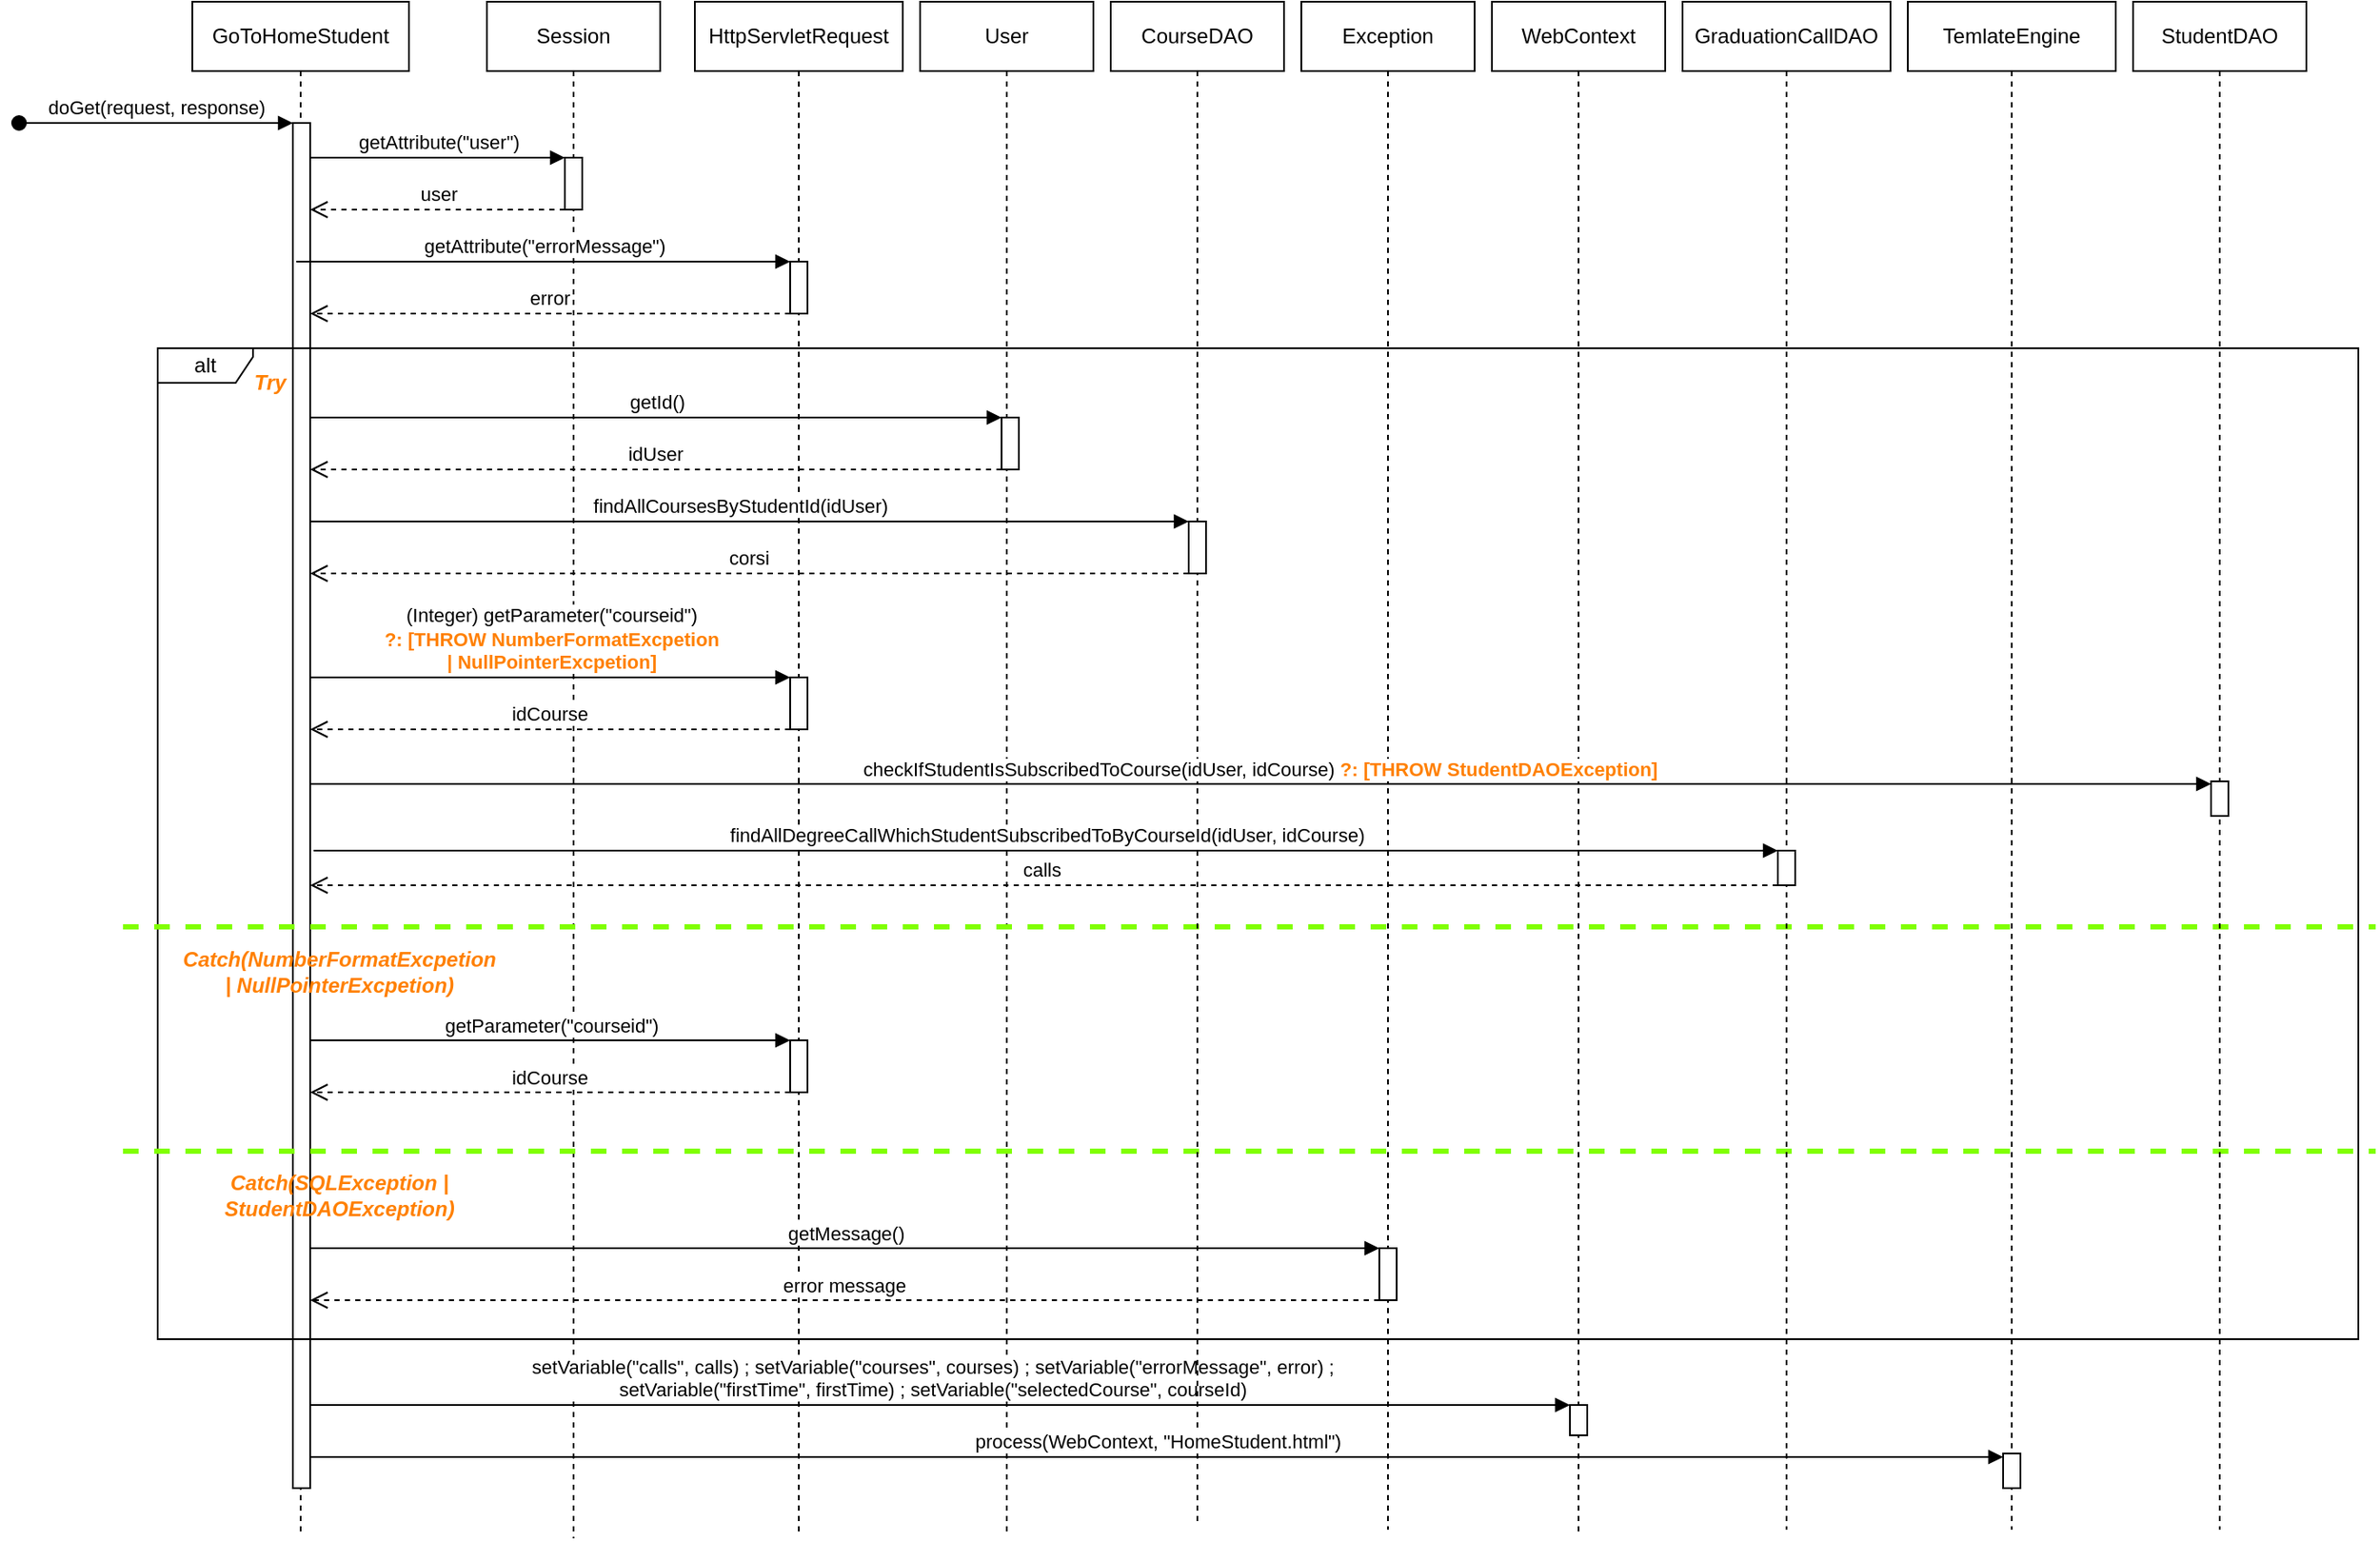 <mxfile version="21.3.8" type="device">
  <diagram name="Page-1" id="2YBvvXClWsGukQMizWep">
    <mxGraphModel dx="1434" dy="707" grid="1" gridSize="10" guides="1" tooltips="1" connect="1" arrows="1" fold="1" page="1" pageScale="1" pageWidth="850" pageHeight="1100" math="0" shadow="0">
      <root>
        <mxCell id="0" />
        <mxCell id="1" parent="0" />
        <mxCell id="QtM01S5Ga8NZVR_nePAH-88" value="WebContext" style="shape=umlLifeline;perimeter=lifelinePerimeter;whiteSpace=wrap;html=1;container=0;dropTarget=0;collapsible=0;recursiveResize=0;outlineConnect=0;portConstraint=eastwest;newEdgeStyle={&quot;edgeStyle&quot;:&quot;elbowEdgeStyle&quot;,&quot;elbow&quot;:&quot;vertical&quot;,&quot;curved&quot;:0,&quot;rounded&quot;:0};" parent="1" vertex="1">
          <mxGeometry x="1040" y="210" width="100" height="883" as="geometry" />
        </mxCell>
        <mxCell id="QtM01S5Ga8NZVR_nePAH-75" value="" style="html=1;points=[];perimeter=orthogonalPerimeter;outlineConnect=0;targetShapes=umlLifeline;portConstraint=eastwest;newEdgeStyle={&quot;edgeStyle&quot;:&quot;elbowEdgeStyle&quot;,&quot;elbow&quot;:&quot;vertical&quot;,&quot;curved&quot;:0,&quot;rounded&quot;:0};" parent="QtM01S5Ga8NZVR_nePAH-88" vertex="1">
          <mxGeometry x="45" y="810" width="10" height="17.5" as="geometry" />
        </mxCell>
        <mxCell id="QtM01S5Ga8NZVR_nePAH-86" value="Exception" style="shape=umlLifeline;perimeter=lifelinePerimeter;whiteSpace=wrap;html=1;container=0;dropTarget=0;collapsible=0;recursiveResize=0;outlineConnect=0;portConstraint=eastwest;newEdgeStyle={&quot;edgeStyle&quot;:&quot;elbowEdgeStyle&quot;,&quot;elbow&quot;:&quot;vertical&quot;,&quot;curved&quot;:0,&quot;rounded&quot;:0};" parent="1" vertex="1">
          <mxGeometry x="930" y="210" width="100" height="882" as="geometry" />
        </mxCell>
        <mxCell id="QtM01S5Ga8NZVR_nePAH-48" value="GoToHomeStudent" style="shape=umlLifeline;perimeter=lifelinePerimeter;whiteSpace=wrap;html=1;container=0;dropTarget=0;collapsible=0;recursiveResize=0;outlineConnect=0;portConstraint=eastwest;newEdgeStyle={&quot;edgeStyle&quot;:&quot;elbowEdgeStyle&quot;,&quot;elbow&quot;:&quot;vertical&quot;,&quot;curved&quot;:0,&quot;rounded&quot;:0};" parent="1" vertex="1">
          <mxGeometry x="290" y="210" width="125" height="883" as="geometry" />
        </mxCell>
        <mxCell id="QtM01S5Ga8NZVR_nePAH-49" value="doGet(request, response)" style="html=1;verticalAlign=bottom;startArrow=oval;endArrow=block;startSize=8;edgeStyle=elbowEdgeStyle;elbow=vertical;curved=0;rounded=0;" parent="QtM01S5Ga8NZVR_nePAH-48" target="QtM01S5Ga8NZVR_nePAH-50" edge="1">
          <mxGeometry relative="1" as="geometry">
            <mxPoint x="-100" y="70" as="sourcePoint" />
            <mxPoint x="45" y="70" as="targetPoint" />
          </mxGeometry>
        </mxCell>
        <mxCell id="QtM01S5Ga8NZVR_nePAH-50" value="" style="html=1;points=[];perimeter=orthogonalPerimeter;outlineConnect=0;targetShapes=umlLifeline;portConstraint=eastwest;newEdgeStyle={&quot;edgeStyle&quot;:&quot;elbowEdgeStyle&quot;,&quot;elbow&quot;:&quot;vertical&quot;,&quot;curved&quot;:0,&quot;rounded&quot;:0};" parent="QtM01S5Ga8NZVR_nePAH-48" vertex="1">
          <mxGeometry x="58" y="70" width="10" height="788" as="geometry" />
        </mxCell>
        <mxCell id="QtM01S5Ga8NZVR_nePAH-51" value="Session" style="shape=umlLifeline;perimeter=lifelinePerimeter;whiteSpace=wrap;html=1;container=0;dropTarget=0;collapsible=0;recursiveResize=0;outlineConnect=0;portConstraint=eastwest;newEdgeStyle={&quot;edgeStyle&quot;:&quot;elbowEdgeStyle&quot;,&quot;elbow&quot;:&quot;vertical&quot;,&quot;curved&quot;:0,&quot;rounded&quot;:0};" parent="1" vertex="1">
          <mxGeometry x="460" y="210" width="100" height="887" as="geometry" />
        </mxCell>
        <mxCell id="QtM01S5Ga8NZVR_nePAH-52" value="" style="html=1;points=[];perimeter=orthogonalPerimeter;outlineConnect=0;targetShapes=umlLifeline;portConstraint=eastwest;newEdgeStyle={&quot;edgeStyle&quot;:&quot;elbowEdgeStyle&quot;,&quot;elbow&quot;:&quot;vertical&quot;,&quot;curved&quot;:0,&quot;rounded&quot;:0};" parent="QtM01S5Ga8NZVR_nePAH-51" vertex="1">
          <mxGeometry x="45" y="90" width="10" height="30" as="geometry" />
        </mxCell>
        <mxCell id="QtM01S5Ga8NZVR_nePAH-53" value="getAttribute(&quot;user&quot;)" style="html=1;verticalAlign=bottom;endArrow=block;edgeStyle=elbowEdgeStyle;elbow=vertical;curved=0;rounded=0;" parent="QtM01S5Ga8NZVR_nePAH-51" target="QtM01S5Ga8NZVR_nePAH-52" edge="1">
          <mxGeometry relative="1" as="geometry">
            <mxPoint x="-102" y="90" as="sourcePoint" />
            <Array as="points">
              <mxPoint x="-40" y="90" />
              <mxPoint x="-60" y="100" />
              <mxPoint x="-40" y="90" />
            </Array>
            <mxPoint x="70" y="90" as="targetPoint" />
          </mxGeometry>
        </mxCell>
        <mxCell id="QtM01S5Ga8NZVR_nePAH-54" value="user" style="html=1;verticalAlign=bottom;endArrow=open;dashed=1;endSize=8;edgeStyle=elbowEdgeStyle;elbow=vertical;curved=0;rounded=0;" parent="QtM01S5Ga8NZVR_nePAH-51" source="QtM01S5Ga8NZVR_nePAH-52" edge="1">
          <mxGeometry x="0.003" relative="1" as="geometry">
            <mxPoint x="-102" y="120" as="targetPoint" />
            <Array as="points">
              <mxPoint x="33" y="120" />
              <mxPoint x="-22" y="120" />
            </Array>
            <mxPoint x="48" y="120" as="sourcePoint" />
            <mxPoint as="offset" />
          </mxGeometry>
        </mxCell>
        <mxCell id="QtM01S5Ga8NZVR_nePAH-55" value="alt" style="shape=umlFrame;whiteSpace=wrap;html=1;pointerEvents=0;width=55;height=20;" parent="1" vertex="1">
          <mxGeometry x="270" y="410" width="1270" height="572" as="geometry" />
        </mxCell>
        <mxCell id="QtM01S5Ga8NZVR_nePAH-56" value="Try" style="text;html=1;align=center;verticalAlign=middle;whiteSpace=wrap;rounded=0;fontStyle=3;fontColor=#FF8000;" parent="1" vertex="1">
          <mxGeometry x="260" y="420" width="150" height="20" as="geometry" />
        </mxCell>
        <mxCell id="QtM01S5Ga8NZVR_nePAH-57" value="getId()" style="html=1;verticalAlign=bottom;endArrow=block;edgeStyle=elbowEdgeStyle;elbow=vertical;curved=0;rounded=0;" parent="1" source="QtM01S5Ga8NZVR_nePAH-50" target="QtM01S5Ga8NZVR_nePAH-62" edge="1">
          <mxGeometry relative="1" as="geometry">
            <mxPoint x="360" y="450" as="sourcePoint" />
            <Array as="points">
              <mxPoint x="422" y="450" />
              <mxPoint x="402" y="460" />
              <mxPoint x="422" y="450" />
            </Array>
            <mxPoint x="507" y="450" as="targetPoint" />
          </mxGeometry>
        </mxCell>
        <mxCell id="QtM01S5Ga8NZVR_nePAH-58" value="HttpServletRequest" style="shape=umlLifeline;perimeter=lifelinePerimeter;whiteSpace=wrap;html=1;container=0;dropTarget=0;collapsible=0;recursiveResize=0;outlineConnect=0;portConstraint=eastwest;newEdgeStyle={&quot;edgeStyle&quot;:&quot;elbowEdgeStyle&quot;,&quot;elbow&quot;:&quot;vertical&quot;,&quot;curved&quot;:0,&quot;rounded&quot;:0};" parent="1" vertex="1">
          <mxGeometry x="580" y="210" width="120" height="883" as="geometry" />
        </mxCell>
        <mxCell id="QtM01S5Ga8NZVR_nePAH-59" value="" style="html=1;points=[];perimeter=orthogonalPerimeter;outlineConnect=0;targetShapes=umlLifeline;portConstraint=eastwest;newEdgeStyle={&quot;edgeStyle&quot;:&quot;elbowEdgeStyle&quot;,&quot;elbow&quot;:&quot;vertical&quot;,&quot;curved&quot;:0,&quot;rounded&quot;:0};" parent="QtM01S5Ga8NZVR_nePAH-58" vertex="1">
          <mxGeometry x="55" y="150" width="10" height="30" as="geometry" />
        </mxCell>
        <mxCell id="QtM01S5Ga8NZVR_nePAH-60" value="" style="html=1;points=[];perimeter=orthogonalPerimeter;outlineConnect=0;targetShapes=umlLifeline;portConstraint=eastwest;newEdgeStyle={&quot;edgeStyle&quot;:&quot;elbowEdgeStyle&quot;,&quot;elbow&quot;:&quot;vertical&quot;,&quot;curved&quot;:0,&quot;rounded&quot;:0};" parent="QtM01S5Ga8NZVR_nePAH-58" vertex="1">
          <mxGeometry x="55" y="390" width="10" height="30" as="geometry" />
        </mxCell>
        <mxCell id="QtM01S5Ga8NZVR_nePAH-61" value="User" style="shape=umlLifeline;perimeter=lifelinePerimeter;whiteSpace=wrap;html=1;container=0;dropTarget=0;collapsible=0;recursiveResize=0;outlineConnect=0;portConstraint=eastwest;newEdgeStyle={&quot;edgeStyle&quot;:&quot;elbowEdgeStyle&quot;,&quot;elbow&quot;:&quot;vertical&quot;,&quot;curved&quot;:0,&quot;rounded&quot;:0};" parent="1" vertex="1">
          <mxGeometry x="710" y="210" width="100" height="883.5" as="geometry" />
        </mxCell>
        <mxCell id="QtM01S5Ga8NZVR_nePAH-62" value="" style="html=1;points=[];perimeter=orthogonalPerimeter;outlineConnect=0;targetShapes=umlLifeline;portConstraint=eastwest;newEdgeStyle={&quot;edgeStyle&quot;:&quot;elbowEdgeStyle&quot;,&quot;elbow&quot;:&quot;vertical&quot;,&quot;curved&quot;:0,&quot;rounded&quot;:0};" parent="QtM01S5Ga8NZVR_nePAH-61" vertex="1">
          <mxGeometry x="47" y="240" width="10" height="30" as="geometry" />
        </mxCell>
        <mxCell id="QtM01S5Ga8NZVR_nePAH-63" value="findAllCoursesByStudentId(idUser)" style="html=1;verticalAlign=bottom;endArrow=block;edgeStyle=elbowEdgeStyle;elbow=vertical;curved=0;rounded=0;" parent="QtM01S5Ga8NZVR_nePAH-61" target="QtM01S5Ga8NZVR_nePAH-80" edge="1">
          <mxGeometry relative="1" as="geometry">
            <mxPoint x="-352" y="289" as="sourcePoint" />
            <Array as="points">
              <mxPoint x="-150" y="300" />
              <mxPoint x="-288" y="289" />
              <mxPoint x="-308" y="299" />
              <mxPoint x="-288" y="289" />
            </Array>
            <mxPoint x="-203" y="289" as="targetPoint" />
          </mxGeometry>
        </mxCell>
        <mxCell id="QtM01S5Ga8NZVR_nePAH-64" value="corsi" style="html=1;verticalAlign=bottom;endArrow=open;dashed=1;endSize=8;edgeStyle=elbowEdgeStyle;elbow=vertical;curved=0;rounded=0;" parent="QtM01S5Ga8NZVR_nePAH-61" source="QtM01S5Ga8NZVR_nePAH-80" edge="1">
          <mxGeometry x="0.003" relative="1" as="geometry">
            <mxPoint x="-352" y="330" as="targetPoint" />
            <Array as="points">
              <mxPoint x="-160" y="330" />
              <mxPoint x="45" y="319" />
              <mxPoint x="-10" y="319" />
            </Array>
            <mxPoint x="60" y="319" as="sourcePoint" />
            <mxPoint as="offset" />
          </mxGeometry>
        </mxCell>
        <mxCell id="QtM01S5Ga8NZVR_nePAH-65" value="" style="html=1;points=[];perimeter=orthogonalPerimeter;outlineConnect=0;targetShapes=umlLifeline;portConstraint=eastwest;newEdgeStyle={&quot;edgeStyle&quot;:&quot;elbowEdgeStyle&quot;,&quot;elbow&quot;:&quot;vertical&quot;,&quot;curved&quot;:0,&quot;rounded&quot;:0};" parent="QtM01S5Ga8NZVR_nePAH-61" vertex="1">
          <mxGeometry x="-75" y="599.5" width="10" height="30" as="geometry" />
        </mxCell>
        <mxCell id="QtM01S5Ga8NZVR_nePAH-66" value="getParameter(&quot;courseid&quot;)" style="html=1;verticalAlign=bottom;endArrow=block;edgeStyle=elbowEdgeStyle;elbow=vertical;curved=0;rounded=0;" parent="QtM01S5Ga8NZVR_nePAH-61" target="QtM01S5Ga8NZVR_nePAH-65" edge="1">
          <mxGeometry relative="1" as="geometry">
            <mxPoint x="-352" y="599.5" as="sourcePoint" />
            <Array as="points">
              <mxPoint x="-288" y="599.5" />
              <mxPoint x="-308" y="609.5" />
              <mxPoint x="-288" y="599.5" />
            </Array>
            <mxPoint x="-203" y="599.5" as="targetPoint" />
          </mxGeometry>
        </mxCell>
        <mxCell id="QtM01S5Ga8NZVR_nePAH-67" value="idCourse" style="html=1;verticalAlign=bottom;endArrow=open;dashed=1;endSize=8;edgeStyle=elbowEdgeStyle;elbow=vertical;curved=0;rounded=0;" parent="QtM01S5Ga8NZVR_nePAH-61" source="QtM01S5Ga8NZVR_nePAH-65" edge="1">
          <mxGeometry x="0.003" relative="1" as="geometry">
            <mxPoint x="-352" y="629.5" as="targetPoint" />
            <Array as="points">
              <mxPoint x="-95" y="629.5" />
              <mxPoint x="-150" y="629.5" />
            </Array>
            <mxPoint x="-83" y="629.5" as="sourcePoint" />
            <mxPoint as="offset" />
          </mxGeometry>
        </mxCell>
        <mxCell id="QtM01S5Ga8NZVR_nePAH-68" value="" style="line;strokeWidth=3;fillColor=none;align=left;verticalAlign=middle;spacingTop=-1;spacingLeft=3;spacingRight=3;rotatable=0;labelPosition=right;points=[];portConstraint=eastwest;strokeColor=#80FF00;dashed=1;fontStyle=1" parent="QtM01S5Ga8NZVR_nePAH-61" vertex="1">
          <mxGeometry x="-460" y="530" width="1300" height="8" as="geometry" />
        </mxCell>
        <mxCell id="QtM01S5Ga8NZVR_nePAH-69" value="Catch(NumberFormatExcpetion | NullPointerExcpetion)" style="text;html=1;align=center;verticalAlign=middle;whiteSpace=wrap;rounded=0;fontStyle=3;fontColor=#FF8000;" parent="QtM01S5Ga8NZVR_nePAH-61" vertex="1">
          <mxGeometry x="-410" y="549.5" width="150" height="20" as="geometry" />
        </mxCell>
        <mxCell id="QtM01S5Ga8NZVR_nePAH-70" value="" style="line;strokeWidth=3;align=left;verticalAlign=middle;spacingTop=-1;spacingLeft=3;spacingRight=3;rotatable=0;labelPosition=right;points=[];portConstraint=eastwest;dashed=1;strokeColor=#80FF00;" parent="QtM01S5Ga8NZVR_nePAH-61" vertex="1">
          <mxGeometry x="-460" y="659.5" width="1300" height="8" as="geometry" />
        </mxCell>
        <mxCell id="QtM01S5Ga8NZVR_nePAH-71" value="Catch(SQLException | StudentDAOException)" style="text;html=1;align=center;verticalAlign=middle;whiteSpace=wrap;rounded=0;fontStyle=3;fontColor=#FF8000;" parent="QtM01S5Ga8NZVR_nePAH-61" vertex="1">
          <mxGeometry x="-410" y="679" width="150" height="20" as="geometry" />
        </mxCell>
        <mxCell id="QtM01S5Ga8NZVR_nePAH-72" value="" style="html=1;points=[];perimeter=orthogonalPerimeter;outlineConnect=0;targetShapes=umlLifeline;portConstraint=eastwest;newEdgeStyle={&quot;edgeStyle&quot;:&quot;elbowEdgeStyle&quot;,&quot;elbow&quot;:&quot;vertical&quot;,&quot;curved&quot;:0,&quot;rounded&quot;:0};" parent="QtM01S5Ga8NZVR_nePAH-61" vertex="1">
          <mxGeometry x="265" y="719.5" width="10" height="30" as="geometry" />
        </mxCell>
        <mxCell id="QtM01S5Ga8NZVR_nePAH-73" value="getMessage()" style="html=1;verticalAlign=bottom;endArrow=block;edgeStyle=elbowEdgeStyle;elbow=vertical;curved=0;rounded=0;" parent="QtM01S5Ga8NZVR_nePAH-61" target="QtM01S5Ga8NZVR_nePAH-72" edge="1">
          <mxGeometry relative="1" as="geometry">
            <mxPoint x="-352" y="719.5" as="sourcePoint" />
            <Array as="points">
              <mxPoint x="110" y="719.5" />
              <mxPoint x="80" y="729.5" />
              <mxPoint x="-140" y="740.5" />
              <mxPoint x="-278" y="729.5" />
              <mxPoint x="-298" y="739.5" />
              <mxPoint x="-278" y="729.5" />
            </Array>
            <mxPoint x="165" y="740.5" as="targetPoint" />
          </mxGeometry>
        </mxCell>
        <mxCell id="QtM01S5Ga8NZVR_nePAH-74" value="error message" style="html=1;verticalAlign=bottom;endArrow=open;dashed=1;endSize=8;edgeStyle=elbowEdgeStyle;elbow=vertical;curved=0;rounded=0;" parent="QtM01S5Ga8NZVR_nePAH-61" source="QtM01S5Ga8NZVR_nePAH-72" edge="1">
          <mxGeometry x="0.003" relative="1" as="geometry">
            <mxPoint x="-352" y="749.5" as="targetPoint" />
            <Array as="points">
              <mxPoint x="-48" y="749.5" />
              <mxPoint x="157" y="738.5" />
              <mxPoint x="102" y="738.5" />
            </Array>
            <mxPoint x="267" y="749.5" as="sourcePoint" />
            <mxPoint as="offset" />
          </mxGeometry>
        </mxCell>
        <mxCell id="QtM01S5Ga8NZVR_nePAH-76" value="setVariable(&quot;calls&quot;, calls) ; setVariable(&quot;courses&quot;, courses) ; setVariable(&quot;errorMessage&quot;, error) ; &lt;br&gt;setVariable(&quot;firstTime&quot;, firstTime) ; setVariable(&quot;selectedCourse&quot;, courseId)" style="html=1;verticalAlign=bottom;endArrow=block;edgeStyle=elbowEdgeStyle;elbow=vertical;curved=0;rounded=0;" parent="QtM01S5Ga8NZVR_nePAH-61" target="QtM01S5Ga8NZVR_nePAH-75" edge="1">
          <mxGeometry relative="1" as="geometry">
            <mxPoint x="-352" y="799.5" as="sourcePoint" />
            <Array as="points">
              <mxPoint x="300" y="810" />
              <mxPoint x="70" y="799.5" />
              <mxPoint x="112" y="789.5" />
              <mxPoint x="82" y="799.5" />
              <mxPoint x="-138" y="810.5" />
              <mxPoint x="-276" y="799.5" />
              <mxPoint x="-296" y="809.5" />
              <mxPoint x="-276" y="799.5" />
            </Array>
            <mxPoint x="267" y="789.5" as="targetPoint" />
          </mxGeometry>
        </mxCell>
        <mxCell id="QtM01S5Ga8NZVR_nePAH-77" value="getAttribute(&quot;errorMessage&quot;)" style="html=1;verticalAlign=bottom;endArrow=block;edgeStyle=elbowEdgeStyle;elbow=vertical;curved=0;rounded=0;" parent="1" target="QtM01S5Ga8NZVR_nePAH-59" edge="1">
          <mxGeometry relative="1" as="geometry">
            <mxPoint x="350" y="360" as="sourcePoint" />
            <Array as="points">
              <mxPoint x="422" y="360" />
              <mxPoint x="402" y="370" />
              <mxPoint x="422" y="360" />
            </Array>
            <mxPoint x="507" y="360" as="targetPoint" />
          </mxGeometry>
        </mxCell>
        <mxCell id="QtM01S5Ga8NZVR_nePAH-78" value="error" style="html=1;verticalAlign=bottom;endArrow=open;dashed=1;endSize=8;edgeStyle=elbowEdgeStyle;elbow=vertical;curved=0;rounded=0;" parent="1" source="QtM01S5Ga8NZVR_nePAH-59" target="QtM01S5Ga8NZVR_nePAH-50" edge="1">
          <mxGeometry x="0.003" relative="1" as="geometry">
            <mxPoint x="480" y="390" as="targetPoint" />
            <Array as="points">
              <mxPoint x="615" y="390" />
              <mxPoint x="560" y="390" />
            </Array>
            <mxPoint x="627" y="390" as="sourcePoint" />
            <mxPoint as="offset" />
          </mxGeometry>
        </mxCell>
        <mxCell id="QtM01S5Ga8NZVR_nePAH-79" value="CourseDAO" style="shape=umlLifeline;perimeter=lifelinePerimeter;whiteSpace=wrap;html=1;container=0;dropTarget=0;collapsible=0;recursiveResize=0;outlineConnect=0;portConstraint=eastwest;newEdgeStyle={&quot;edgeStyle&quot;:&quot;elbowEdgeStyle&quot;,&quot;elbow&quot;:&quot;vertical&quot;,&quot;curved&quot;:0,&quot;rounded&quot;:0};" parent="1" vertex="1">
          <mxGeometry x="820" y="210" width="100" height="880" as="geometry" />
        </mxCell>
        <mxCell id="QtM01S5Ga8NZVR_nePAH-80" value="" style="html=1;points=[];perimeter=orthogonalPerimeter;outlineConnect=0;targetShapes=umlLifeline;portConstraint=eastwest;newEdgeStyle={&quot;edgeStyle&quot;:&quot;elbowEdgeStyle&quot;,&quot;elbow&quot;:&quot;vertical&quot;,&quot;curved&quot;:0,&quot;rounded&quot;:0};" parent="QtM01S5Ga8NZVR_nePAH-79" vertex="1">
          <mxGeometry x="45" y="300" width="10" height="30" as="geometry" />
        </mxCell>
        <mxCell id="QtM01S5Ga8NZVR_nePAH-82" value="idUser" style="html=1;verticalAlign=bottom;endArrow=open;dashed=1;endSize=8;edgeStyle=elbowEdgeStyle;elbow=vertical;curved=0;rounded=0;" parent="1" source="QtM01S5Ga8NZVR_nePAH-62" target="QtM01S5Ga8NZVR_nePAH-50" edge="1">
          <mxGeometry x="0.003" relative="1" as="geometry">
            <mxPoint x="620" y="480" as="targetPoint" />
            <Array as="points">
              <mxPoint x="755" y="480" />
              <mxPoint x="700" y="480" />
            </Array>
            <mxPoint x="770" y="480" as="sourcePoint" />
            <mxPoint as="offset" />
          </mxGeometry>
        </mxCell>
        <mxCell id="QtM01S5Ga8NZVR_nePAH-83" value="(Integer) getParameter(&quot;courseid&quot;) &lt;br&gt;&lt;b&gt;&lt;font color=&quot;#ff8000&quot;&gt;?: [THROW NumberFormatExcpetion &lt;br&gt;| NullPointerExcpetion]&lt;/font&gt;&lt;/b&gt;" style="html=1;verticalAlign=bottom;endArrow=block;edgeStyle=elbowEdgeStyle;elbow=vertical;curved=0;rounded=0;" parent="1" target="QtM01S5Ga8NZVR_nePAH-60" edge="1">
          <mxGeometry relative="1" as="geometry">
            <mxPoint x="358" y="600" as="sourcePoint" />
            <Array as="points">
              <mxPoint x="422" y="600" />
              <mxPoint x="402" y="610" />
              <mxPoint x="422" y="600" />
            </Array>
            <mxPoint x="507" y="600" as="targetPoint" />
          </mxGeometry>
        </mxCell>
        <mxCell id="QtM01S5Ga8NZVR_nePAH-84" value="idCourse" style="html=1;verticalAlign=bottom;endArrow=open;dashed=1;endSize=8;edgeStyle=elbowEdgeStyle;elbow=vertical;curved=0;rounded=0;" parent="1" source="QtM01S5Ga8NZVR_nePAH-60" edge="1">
          <mxGeometry x="0.003" relative="1" as="geometry">
            <mxPoint x="358" y="630" as="targetPoint" />
            <Array as="points">
              <mxPoint x="615" y="630" />
              <mxPoint x="560" y="630" />
            </Array>
            <mxPoint x="627" y="630" as="sourcePoint" />
            <mxPoint as="offset" />
          </mxGeometry>
        </mxCell>
        <mxCell id="QtM01S5Ga8NZVR_nePAH-85" value="checkIfStudentIsSubscribedToCourse(idUser, idCourse) &lt;b&gt;&lt;font color=&quot;#ff8000&quot;&gt;?: [THROW StudentDAOException]&lt;/font&gt;&lt;/b&gt;" style="html=1;verticalAlign=bottom;endArrow=block;edgeStyle=elbowEdgeStyle;elbow=vertical;curved=0;rounded=0;" parent="1" target="QtM01S5Ga8NZVR_nePAH-81" edge="1">
          <mxGeometry x="-0.001" relative="1" as="geometry">
            <mxPoint x="358" y="661.5" as="sourcePoint" />
            <Array as="points">
              <mxPoint x="562" y="661.5" />
              <mxPoint x="424" y="650.5" />
              <mxPoint x="404" y="660.5" />
              <mxPoint x="424" y="650.5" />
            </Array>
            <mxPoint x="867" y="661.5" as="targetPoint" />
            <mxPoint as="offset" />
          </mxGeometry>
        </mxCell>
        <mxCell id="QtM01S5Ga8NZVR_nePAH-87" value="calls" style="html=1;verticalAlign=bottom;endArrow=open;dashed=1;endSize=8;edgeStyle=elbowEdgeStyle;elbow=vertical;curved=0;rounded=0;" parent="1" source="QtM01S5Ga8NZVR_nePAH-90" target="QtM01S5Ga8NZVR_nePAH-50" edge="1">
          <mxGeometry x="0.003" relative="1" as="geometry">
            <mxPoint x="690" y="720" as="targetPoint" />
            <Array as="points">
              <mxPoint x="882" y="720" />
              <mxPoint x="1087" y="709" />
              <mxPoint x="1032" y="709" />
            </Array>
            <mxPoint x="1197" y="720" as="sourcePoint" />
            <mxPoint as="offset" />
          </mxGeometry>
        </mxCell>
        <mxCell id="QtM01S5Ga8NZVR_nePAH-89" value="GraduationCallDAO" style="shape=umlLifeline;perimeter=lifelinePerimeter;whiteSpace=wrap;html=1;container=0;dropTarget=0;collapsible=0;recursiveResize=0;outlineConnect=0;portConstraint=eastwest;newEdgeStyle={&quot;edgeStyle&quot;:&quot;elbowEdgeStyle&quot;,&quot;elbow&quot;:&quot;vertical&quot;,&quot;curved&quot;:0,&quot;rounded&quot;:0};" parent="1" vertex="1">
          <mxGeometry x="1150" y="210" width="120" height="882" as="geometry" />
        </mxCell>
        <mxCell id="QtM01S5Ga8NZVR_nePAH-90" value="" style="html=1;points=[];perimeter=orthogonalPerimeter;outlineConnect=0;targetShapes=umlLifeline;portConstraint=eastwest;newEdgeStyle={&quot;edgeStyle&quot;:&quot;elbowEdgeStyle&quot;,&quot;elbow&quot;:&quot;vertical&quot;,&quot;curved&quot;:0,&quot;rounded&quot;:0};" parent="QtM01S5Ga8NZVR_nePAH-89" vertex="1">
          <mxGeometry x="55" y="490" width="10" height="20" as="geometry" />
        </mxCell>
        <mxCell id="QtM01S5Ga8NZVR_nePAH-91" value="findAllDegreeCallWhichStudentSubscribedToByCourseId(idUser, idCourse)" style="html=1;verticalAlign=bottom;endArrow=block;edgeStyle=elbowEdgeStyle;elbow=vertical;curved=0;rounded=0;" parent="1" target="QtM01S5Ga8NZVR_nePAH-90" edge="1">
          <mxGeometry relative="1" as="geometry">
            <mxPoint x="360" y="700" as="sourcePoint" />
            <Array as="points">
              <mxPoint x="940" y="700" />
              <mxPoint x="564" y="690" />
              <mxPoint x="426" y="679" />
              <mxPoint x="406" y="689" />
              <mxPoint x="426" y="679" />
            </Array>
            <mxPoint x="867" y="690.5" as="targetPoint" />
          </mxGeometry>
        </mxCell>
        <mxCell id="QtM01S5Ga8NZVR_nePAH-92" value="process(WebContext, &quot;HomeStudent.html&quot;)" style="html=1;verticalAlign=bottom;endArrow=block;edgeStyle=elbowEdgeStyle;elbow=vertical;curved=0;rounded=0;" parent="1" source="QtM01S5Ga8NZVR_nePAH-50" target="QtM01S5Ga8NZVR_nePAH-94" edge="1">
          <mxGeometry x="0.001" relative="1" as="geometry">
            <mxPoint x="360" y="1046.0" as="sourcePoint" />
            <Array as="points">
              <mxPoint x="1260" y="1050" />
              <mxPoint x="782" y="1046" />
              <mxPoint x="824" y="1036" />
              <mxPoint x="794" y="1046" />
              <mxPoint x="574" y="1057" />
              <mxPoint x="436" y="1046" />
              <mxPoint x="416" y="1056" />
              <mxPoint x="436" y="1046" />
            </Array>
            <mxPoint x="1087" y="1046.5" as="targetPoint" />
            <mxPoint as="offset" />
          </mxGeometry>
        </mxCell>
        <mxCell id="QtM01S5Ga8NZVR_nePAH-93" value="TemlateEngine" style="shape=umlLifeline;perimeter=lifelinePerimeter;whiteSpace=wrap;html=1;container=0;dropTarget=0;collapsible=0;recursiveResize=0;outlineConnect=0;portConstraint=eastwest;newEdgeStyle={&quot;edgeStyle&quot;:&quot;elbowEdgeStyle&quot;,&quot;elbow&quot;:&quot;vertical&quot;,&quot;curved&quot;:0,&quot;rounded&quot;:0};" parent="1" vertex="1">
          <mxGeometry x="1280" y="210" width="120" height="882" as="geometry" />
        </mxCell>
        <mxCell id="QtM01S5Ga8NZVR_nePAH-94" value="" style="html=1;points=[];perimeter=orthogonalPerimeter;outlineConnect=0;targetShapes=umlLifeline;portConstraint=eastwest;newEdgeStyle={&quot;edgeStyle&quot;:&quot;elbowEdgeStyle&quot;,&quot;elbow&quot;:&quot;vertical&quot;,&quot;curved&quot;:0,&quot;rounded&quot;:0};" parent="QtM01S5Ga8NZVR_nePAH-93" vertex="1">
          <mxGeometry x="55" y="838" width="10" height="20" as="geometry" />
        </mxCell>
        <mxCell id="QtM01S5Ga8NZVR_nePAH-95" value="StudentDAO" style="shape=umlLifeline;perimeter=lifelinePerimeter;whiteSpace=wrap;html=1;container=0;dropTarget=0;collapsible=0;recursiveResize=0;outlineConnect=0;portConstraint=eastwest;newEdgeStyle={&quot;edgeStyle&quot;:&quot;elbowEdgeStyle&quot;,&quot;elbow&quot;:&quot;vertical&quot;,&quot;curved&quot;:0,&quot;rounded&quot;:0};" parent="1" vertex="1">
          <mxGeometry x="1410" y="210" width="100" height="882" as="geometry" />
        </mxCell>
        <mxCell id="QtM01S5Ga8NZVR_nePAH-81" value="" style="html=1;points=[];perimeter=orthogonalPerimeter;outlineConnect=0;targetShapes=umlLifeline;portConstraint=eastwest;newEdgeStyle={&quot;edgeStyle&quot;:&quot;elbowEdgeStyle&quot;,&quot;elbow&quot;:&quot;vertical&quot;,&quot;curved&quot;:0,&quot;rounded&quot;:0};" parent="QtM01S5Ga8NZVR_nePAH-95" vertex="1">
          <mxGeometry x="45" y="450" width="10" height="20" as="geometry" />
        </mxCell>
      </root>
    </mxGraphModel>
  </diagram>
</mxfile>
